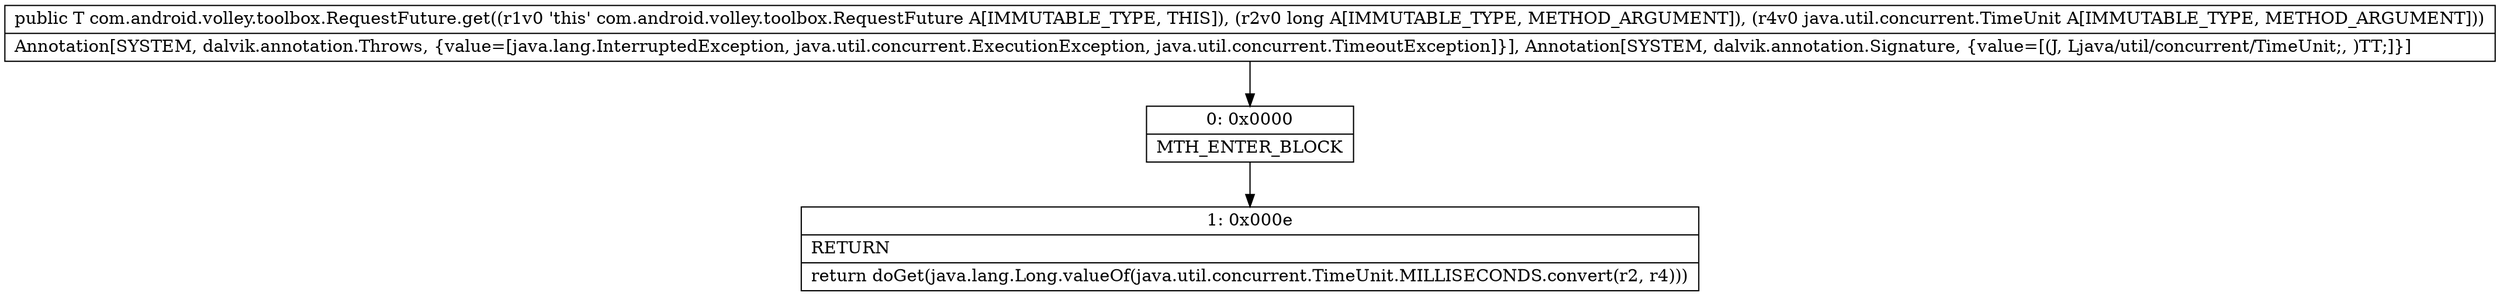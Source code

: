 digraph "CFG forcom.android.volley.toolbox.RequestFuture.get(JLjava\/util\/concurrent\/TimeUnit;)Ljava\/lang\/Object;" {
Node_0 [shape=record,label="{0\:\ 0x0000|MTH_ENTER_BLOCK\l}"];
Node_1 [shape=record,label="{1\:\ 0x000e|RETURN\l|return doGet(java.lang.Long.valueOf(java.util.concurrent.TimeUnit.MILLISECONDS.convert(r2, r4)))\l}"];
MethodNode[shape=record,label="{public T com.android.volley.toolbox.RequestFuture.get((r1v0 'this' com.android.volley.toolbox.RequestFuture A[IMMUTABLE_TYPE, THIS]), (r2v0 long A[IMMUTABLE_TYPE, METHOD_ARGUMENT]), (r4v0 java.util.concurrent.TimeUnit A[IMMUTABLE_TYPE, METHOD_ARGUMENT]))  | Annotation[SYSTEM, dalvik.annotation.Throws, \{value=[java.lang.InterruptedException, java.util.concurrent.ExecutionException, java.util.concurrent.TimeoutException]\}], Annotation[SYSTEM, dalvik.annotation.Signature, \{value=[(J, Ljava\/util\/concurrent\/TimeUnit;, )TT;]\}]\l}"];
MethodNode -> Node_0;
Node_0 -> Node_1;
}


